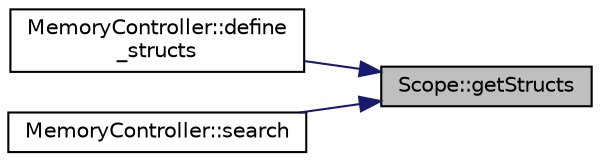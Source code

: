 digraph "Scope::getStructs"
{
 // INTERACTIVE_SVG=YES
 // LATEX_PDF_SIZE
  edge [fontname="Helvetica",fontsize="10",labelfontname="Helvetica",labelfontsize="10"];
  node [fontname="Helvetica",fontsize="10",shape=record];
  rankdir="RL";
  Node1 [label="Scope::getStructs",height=0.2,width=0.4,color="black", fillcolor="grey75", style="filled", fontcolor="black",tooltip=" "];
  Node1 -> Node2 [dir="back",color="midnightblue",fontsize="10",style="solid",fontname="Helvetica"];
  Node2 [label="MemoryController::define\l_structs",height=0.2,width=0.4,color="black", fillcolor="white", style="filled",URL="$classMemoryController.html#ac480227d61b289e5a6f3914e3467803d",tooltip=" "];
  Node1 -> Node3 [dir="back",color="midnightblue",fontsize="10",style="solid",fontname="Helvetica"];
  Node3 [label="MemoryController::search",height=0.2,width=0.4,color="black", fillcolor="white", style="filled",URL="$classMemoryController.html#aa9db24d5c470a2fb527a37c13408fe63",tooltip="search for a Variable in the availables scopes"];
}
